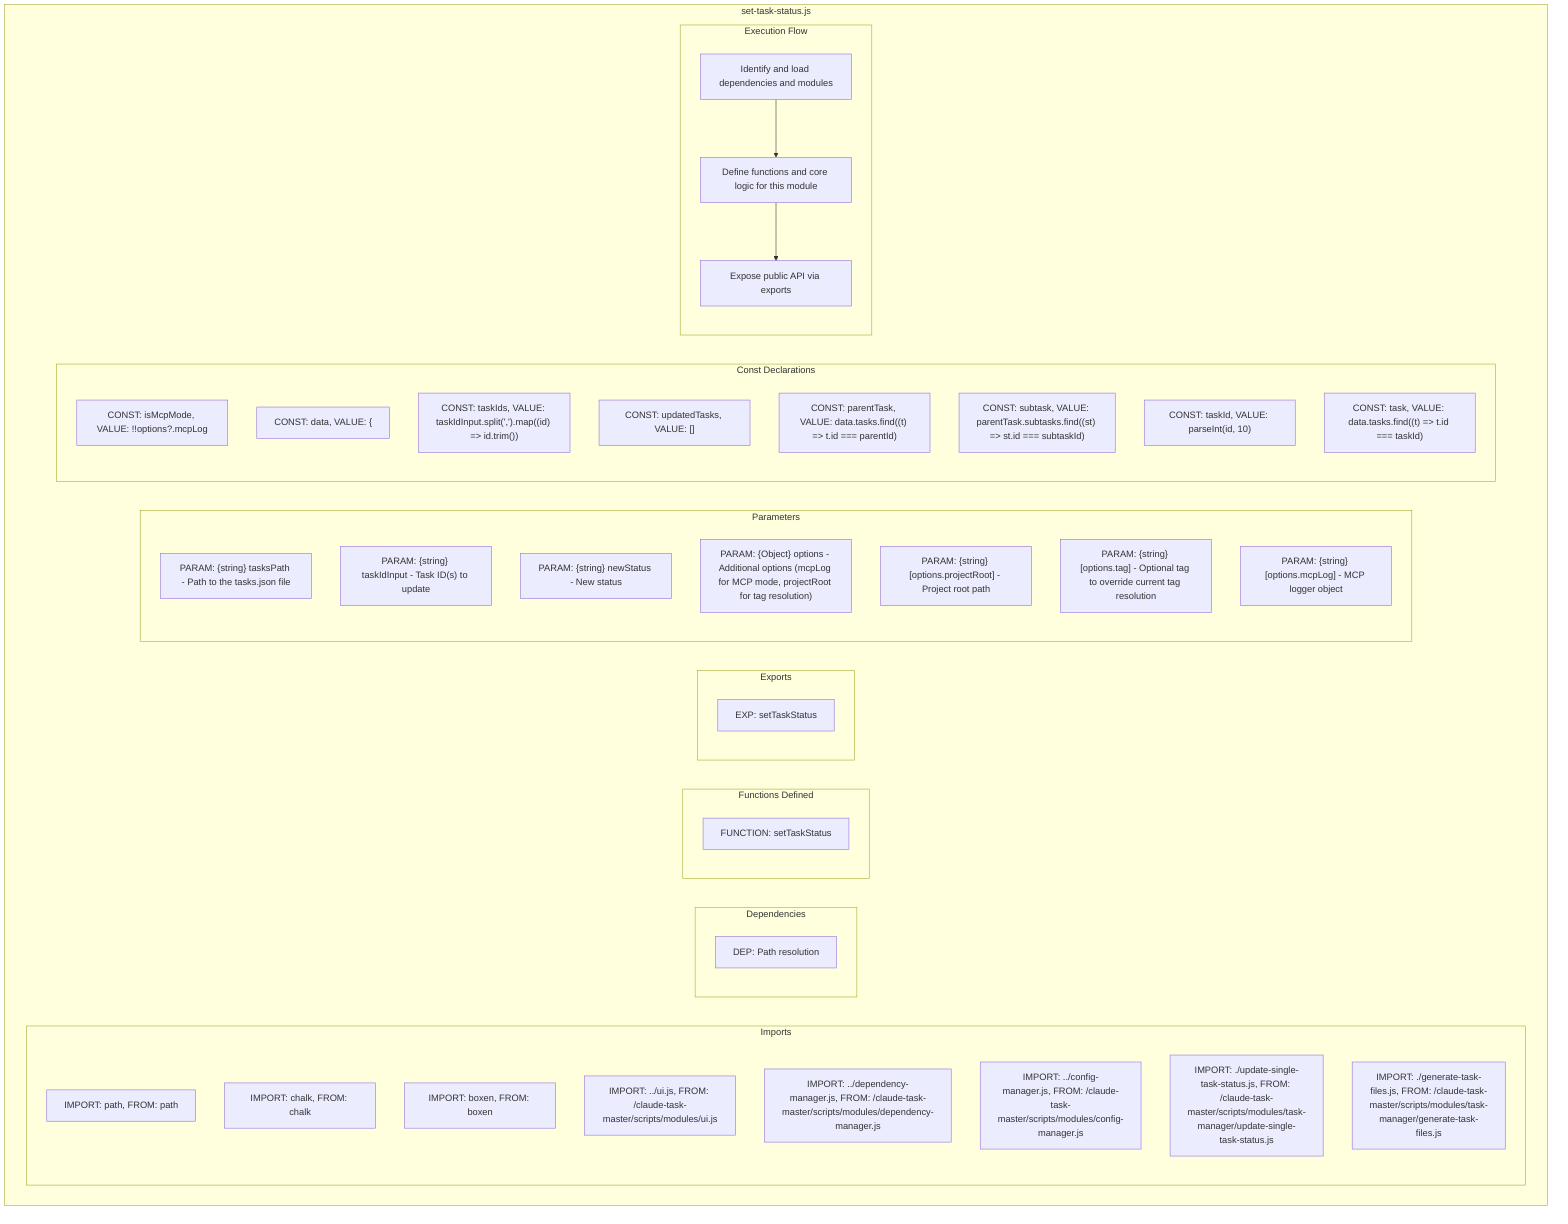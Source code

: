 flowchart TB
    subgraph Imports["Imports"]
        I1["IMPORT: path, FROM: path"]
        I2["IMPORT: chalk, FROM: chalk"]
        I3["IMPORT: boxen, FROM: boxen"]
        I4["IMPORT: ../ui.js, FROM: /claude-task-master/scripts/modules/ui.js"]
        I5["IMPORT: ../dependency-manager.js, FROM: /claude-task-master/scripts/modules/dependency-manager.js"]
        I6["IMPORT: ../config-manager.js, FROM: /claude-task-master/scripts/modules/config-manager.js"]
        I7["IMPORT: ./update-single-task-status.js, FROM: /claude-task-master/scripts/modules/task-manager/update-single-task-status.js"]
        I8["IMPORT: ./generate-task-files.js, FROM: /claude-task-master/scripts/modules/task-manager/generate-task-files.js"]
    end
    subgraph Dependencies["Dependencies"]
        D1["DEP: Path resolution"]
    end
    subgraph FunctionsDefined["Functions Defined"]
        FU1["FUNCTION: setTaskStatus"]
    end
    subgraph Exports["Exports"]
        E1["EXP: setTaskStatus"]
    end
    subgraph Parameters["Parameters"]
        P1["PARAM: {string} tasksPath - Path to the tasks.json file"]
        P2["PARAM: {string} taskIdInput - Task ID(s) to update"]
        P3["PARAM: {string} newStatus - New status"]
        P4["PARAM: {Object} options - Additional options (mcpLog for MCP mode, projectRoot for tag resolution)"]
        P5["PARAM: {string} [options.projectRoot] - Project root path"]
        P6["PARAM: {string} [options.tag] - Optional tag to override current tag resolution"]
        P7["PARAM: {string} [options.mcpLog] - MCP logger object"]
    end
    subgraph Constants["Const Declarations"]
        C1["CONST: isMcpMode, VALUE: !!options?.mcpLog"]
        C2["CONST: data, VALUE: {"]
        C3["CONST: taskIds, VALUE: taskIdInput.split(',').map((id) => id.trim())"]
        C4["CONST: updatedTasks, VALUE: []"]
        C5["CONST: parentTask, VALUE: data.tasks.find((t) => t.id === parentId)"]
        C6["CONST: subtask, VALUE: parentTask.subtasks.find((st) => st.id === subtaskId)"]
        C7["CONST: taskId, VALUE: parseInt(id, 10)"]
        C8["CONST: task, VALUE: data.tasks.find((t) => t.id === taskId)"]
    end
    subgraph ExecutionFlow["Execution Flow"]
        FL1["Identify and load dependencies and modules"]
        FL2["Define functions and core logic for this module"]
        FL3["Expose public API via exports"]
    end
    subgraph FileName["set-task-status.js"]
        Imports
        Dependencies
        FunctionsDefined
        Exports
        Parameters
        Constants
        ExecutionFlow
    end
    FL1 --> FL2
    FL2 --> FL3